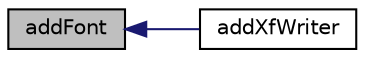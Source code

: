 digraph "addFont"
{
  edge [fontname="Helvetica",fontsize="10",labelfontname="Helvetica",labelfontsize="10"];
  node [fontname="Helvetica",fontsize="10",shape=record];
  rankdir="LR";
  Node6 [label="addFont",height=0.2,width=0.4,color="black", fillcolor="grey75", style="filled", fontcolor="black"];
  Node6 -> Node7 [dir="back",color="midnightblue",fontsize="10",style="solid",fontname="Helvetica"];
  Node7 [label="addXfWriter",height=0.2,width=0.4,color="black", fillcolor="white", style="filled",URL="$class_p_h_p_excel___writer___excel5___workbook.html#ab570aeedd37ec6e609f70c3ec3eccd5d"];
}
